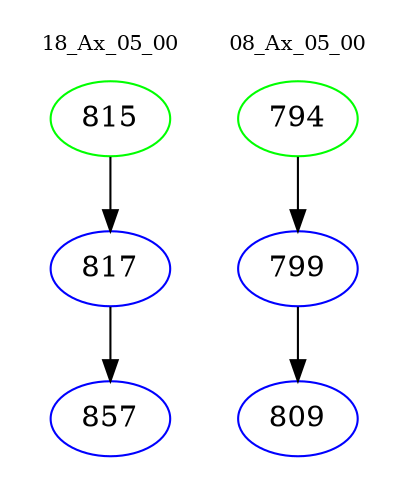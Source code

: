 digraph{
subgraph cluster_0 {
color = white
label = "18_Ax_05_00";
fontsize=10;
T0_815 [label="815", color="green"]
T0_815 -> T0_817 [color="black"]
T0_817 [label="817", color="blue"]
T0_817 -> T0_857 [color="black"]
T0_857 [label="857", color="blue"]
}
subgraph cluster_1 {
color = white
label = "08_Ax_05_00";
fontsize=10;
T1_794 [label="794", color="green"]
T1_794 -> T1_799 [color="black"]
T1_799 [label="799", color="blue"]
T1_799 -> T1_809 [color="black"]
T1_809 [label="809", color="blue"]
}
}
